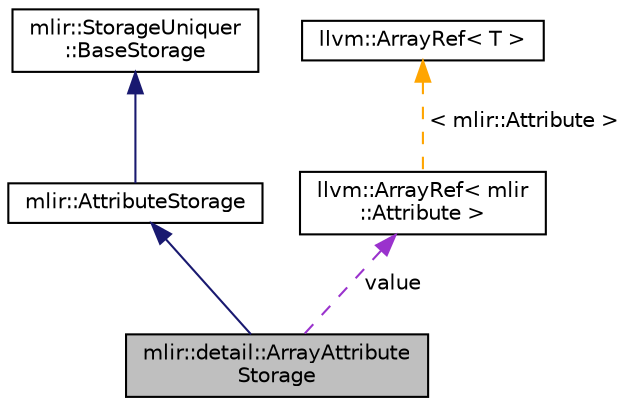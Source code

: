 digraph "mlir::detail::ArrayAttributeStorage"
{
  bgcolor="transparent";
  edge [fontname="Helvetica",fontsize="10",labelfontname="Helvetica",labelfontsize="10"];
  node [fontname="Helvetica",fontsize="10",shape=record];
  Node3 [label="mlir::detail::ArrayAttribute\lStorage",height=0.2,width=0.4,color="black", fillcolor="grey75", style="filled", fontcolor="black"];
  Node4 -> Node3 [dir="back",color="midnightblue",fontsize="10",style="solid",fontname="Helvetica"];
  Node4 [label="mlir::AttributeStorage",height=0.2,width=0.4,color="black",URL="$classmlir_1_1AttributeStorage.html",tooltip="Base storage class appearing in an attribute. "];
  Node5 -> Node4 [dir="back",color="midnightblue",fontsize="10",style="solid",fontname="Helvetica"];
  Node5 [label="mlir::StorageUniquer\l::BaseStorage",height=0.2,width=0.4,color="black",URL="$classmlir_1_1StorageUniquer_1_1BaseStorage.html",tooltip="This class acts as the base storage that all storage classes must derived from. "];
  Node6 -> Node3 [dir="back",color="darkorchid3",fontsize="10",style="dashed",label=" value" ,fontname="Helvetica"];
  Node6 [label="llvm::ArrayRef\< mlir\l::Attribute \>",height=0.2,width=0.4,color="black",URL="$classllvm_1_1ArrayRef.html"];
  Node7 -> Node6 [dir="back",color="orange",fontsize="10",style="dashed",label=" \< mlir::Attribute \>" ,fontname="Helvetica"];
  Node7 [label="llvm::ArrayRef\< T \>",height=0.2,width=0.4,color="black",URL="$classllvm_1_1ArrayRef.html"];
}
